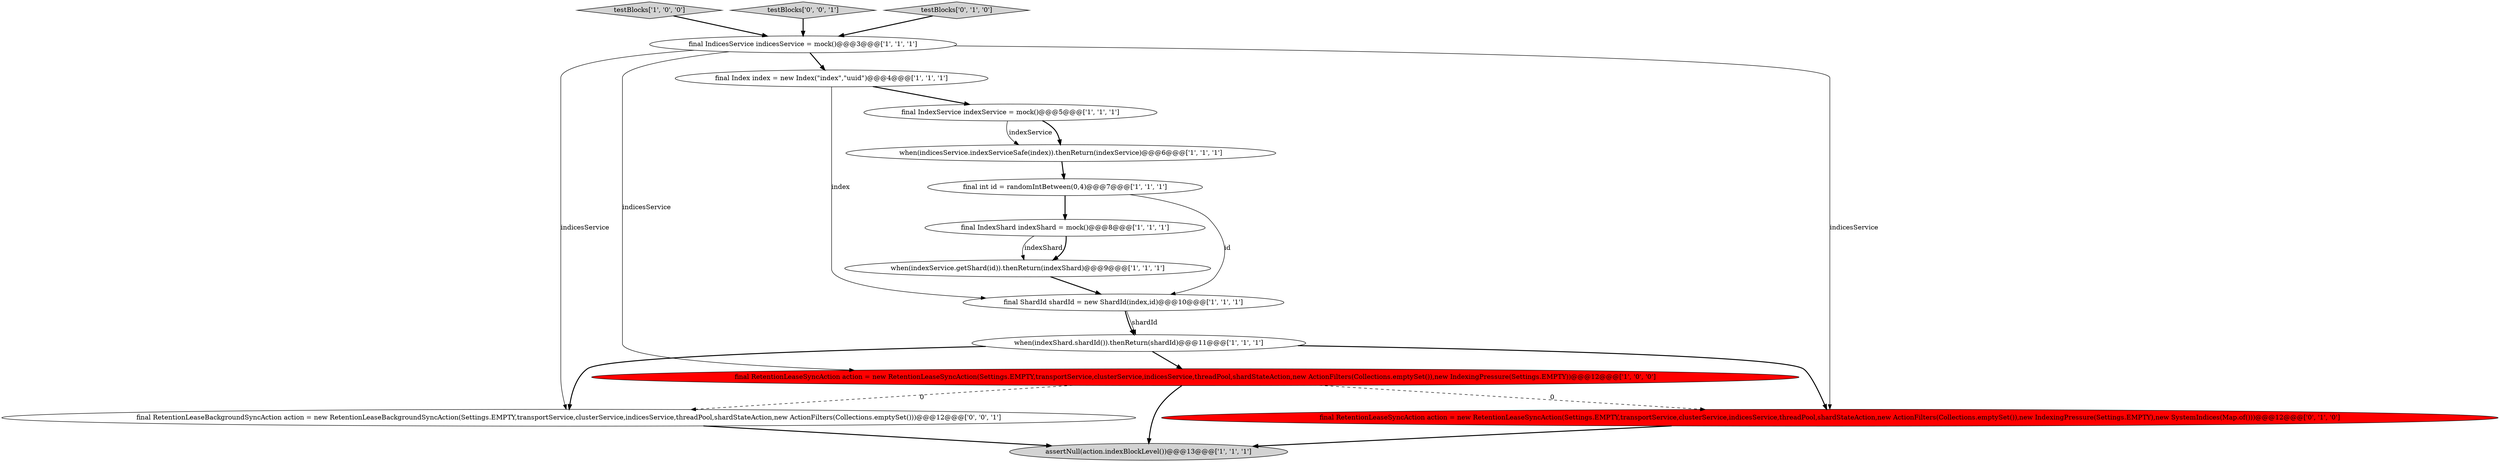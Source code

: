 digraph {
5 [style = filled, label = "testBlocks['1', '0', '0']", fillcolor = lightgray, shape = diamond image = "AAA0AAABBB1BBB"];
10 [style = filled, label = "final RetentionLeaseSyncAction action = new RetentionLeaseSyncAction(Settings.EMPTY,transportService,clusterService,indicesService,threadPool,shardStateAction,new ActionFilters(Collections.emptySet()),new IndexingPressure(Settings.EMPTY))@@@12@@@['1', '0', '0']", fillcolor = red, shape = ellipse image = "AAA1AAABBB1BBB"];
9 [style = filled, label = "final ShardId shardId = new ShardId(index,id)@@@10@@@['1', '1', '1']", fillcolor = white, shape = ellipse image = "AAA0AAABBB1BBB"];
3 [style = filled, label = "final IndexShard indexShard = mock()@@@8@@@['1', '1', '1']", fillcolor = white, shape = ellipse image = "AAA0AAABBB1BBB"];
11 [style = filled, label = "when(indexShard.shardId()).thenReturn(shardId)@@@11@@@['1', '1', '1']", fillcolor = white, shape = ellipse image = "AAA0AAABBB1BBB"];
14 [style = filled, label = "testBlocks['0', '0', '1']", fillcolor = lightgray, shape = diamond image = "AAA0AAABBB3BBB"];
1 [style = filled, label = "final IndexService indexService = mock()@@@5@@@['1', '1', '1']", fillcolor = white, shape = ellipse image = "AAA0AAABBB1BBB"];
12 [style = filled, label = "final RetentionLeaseSyncAction action = new RetentionLeaseSyncAction(Settings.EMPTY,transportService,clusterService,indicesService,threadPool,shardStateAction,new ActionFilters(Collections.emptySet()),new IndexingPressure(Settings.EMPTY),new SystemIndices(Map.of()))@@@12@@@['0', '1', '0']", fillcolor = red, shape = ellipse image = "AAA1AAABBB2BBB"];
2 [style = filled, label = "final IndicesService indicesService = mock()@@@3@@@['1', '1', '1']", fillcolor = white, shape = ellipse image = "AAA0AAABBB1BBB"];
8 [style = filled, label = "final int id = randomIntBetween(0,4)@@@7@@@['1', '1', '1']", fillcolor = white, shape = ellipse image = "AAA0AAABBB1BBB"];
4 [style = filled, label = "when(indexService.getShard(id)).thenReturn(indexShard)@@@9@@@['1', '1', '1']", fillcolor = white, shape = ellipse image = "AAA0AAABBB1BBB"];
7 [style = filled, label = "when(indicesService.indexServiceSafe(index)).thenReturn(indexService)@@@6@@@['1', '1', '1']", fillcolor = white, shape = ellipse image = "AAA0AAABBB1BBB"];
6 [style = filled, label = "assertNull(action.indexBlockLevel())@@@13@@@['1', '1', '1']", fillcolor = lightgray, shape = ellipse image = "AAA0AAABBB1BBB"];
13 [style = filled, label = "testBlocks['0', '1', '0']", fillcolor = lightgray, shape = diamond image = "AAA0AAABBB2BBB"];
0 [style = filled, label = "final Index index = new Index(\"index\",\"uuid\")@@@4@@@['1', '1', '1']", fillcolor = white, shape = ellipse image = "AAA0AAABBB1BBB"];
15 [style = filled, label = "final RetentionLeaseBackgroundSyncAction action = new RetentionLeaseBackgroundSyncAction(Settings.EMPTY,transportService,clusterService,indicesService,threadPool,shardStateAction,new ActionFilters(Collections.emptySet()))@@@12@@@['0', '0', '1']", fillcolor = white, shape = ellipse image = "AAA0AAABBB3BBB"];
10->15 [style = dashed, label="0"];
4->9 [style = bold, label=""];
9->11 [style = bold, label=""];
2->10 [style = solid, label="indicesService"];
3->4 [style = solid, label="indexShard"];
8->3 [style = bold, label=""];
10->12 [style = dashed, label="0"];
11->12 [style = bold, label=""];
15->6 [style = bold, label=""];
7->8 [style = bold, label=""];
12->6 [style = bold, label=""];
1->7 [style = bold, label=""];
3->4 [style = bold, label=""];
10->6 [style = bold, label=""];
9->11 [style = solid, label="shardId"];
11->15 [style = bold, label=""];
8->9 [style = solid, label="id"];
5->2 [style = bold, label=""];
2->0 [style = bold, label=""];
11->10 [style = bold, label=""];
0->1 [style = bold, label=""];
0->9 [style = solid, label="index"];
2->12 [style = solid, label="indicesService"];
14->2 [style = bold, label=""];
1->7 [style = solid, label="indexService"];
13->2 [style = bold, label=""];
2->15 [style = solid, label="indicesService"];
}

